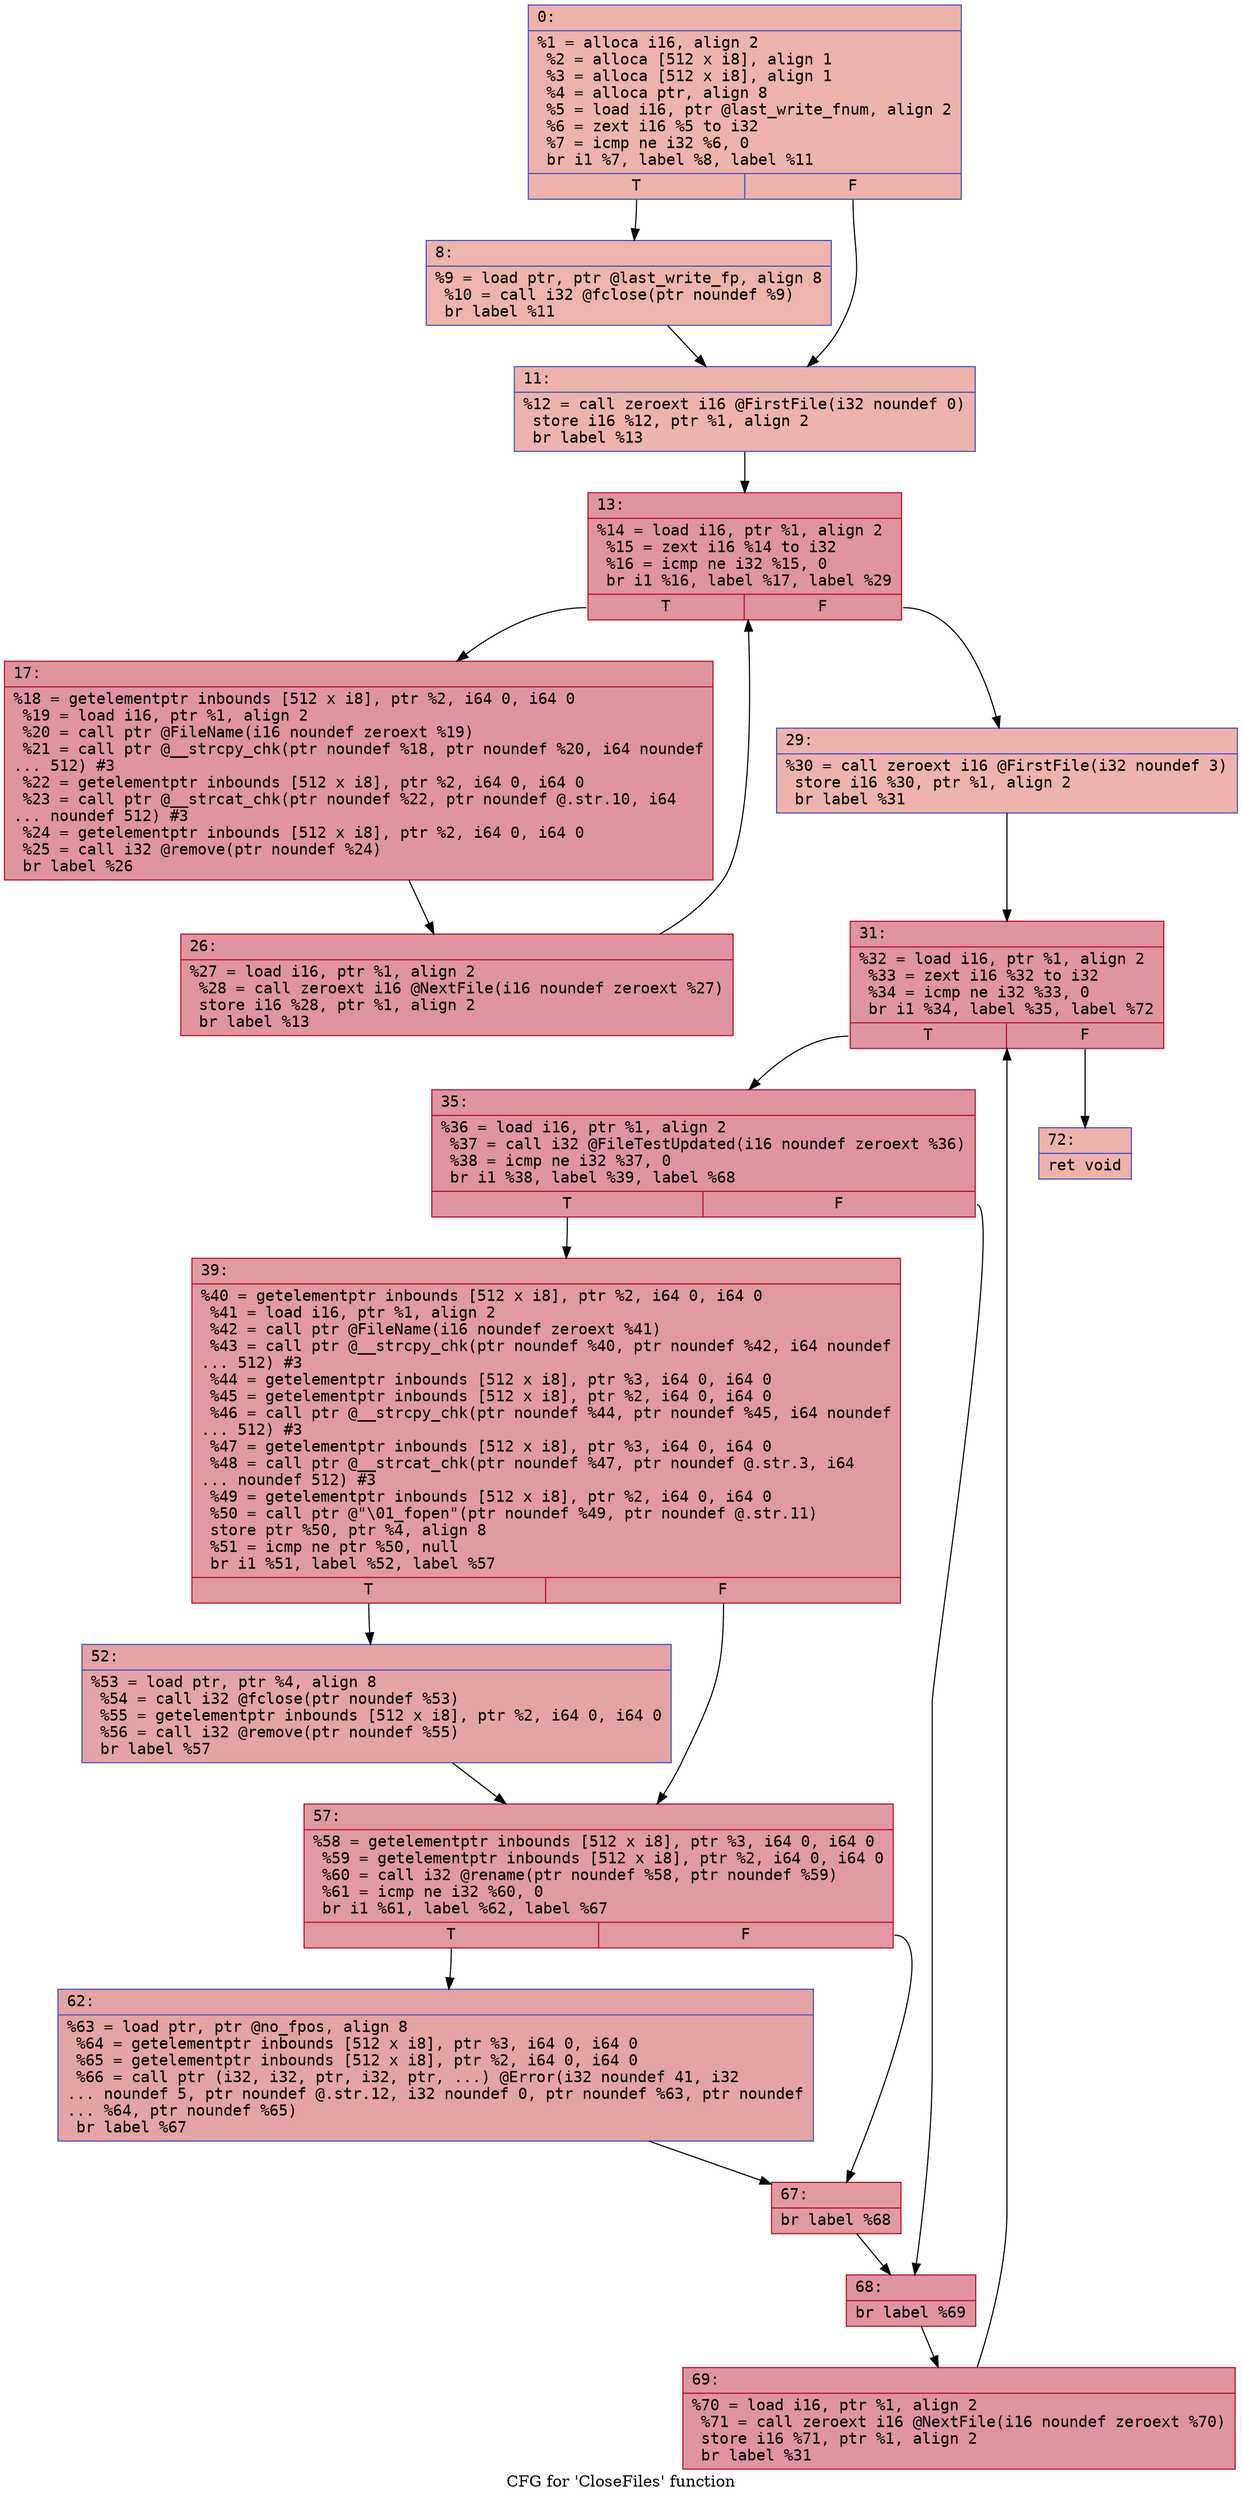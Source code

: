 digraph "CFG for 'CloseFiles' function" {
	label="CFG for 'CloseFiles' function";

	Node0x60000318a710 [shape=record,color="#3d50c3ff", style=filled, fillcolor="#d6524470" fontname="Courier",label="{0:\l|  %1 = alloca i16, align 2\l  %2 = alloca [512 x i8], align 1\l  %3 = alloca [512 x i8], align 1\l  %4 = alloca ptr, align 8\l  %5 = load i16, ptr @last_write_fnum, align 2\l  %6 = zext i16 %5 to i32\l  %7 = icmp ne i32 %6, 0\l  br i1 %7, label %8, label %11\l|{<s0>T|<s1>F}}"];
	Node0x60000318a710:s0 -> Node0x60000318a7b0[tooltip="0 -> 8\nProbability 62.50%" ];
	Node0x60000318a710:s1 -> Node0x60000318a800[tooltip="0 -> 11\nProbability 37.50%" ];
	Node0x60000318a7b0 [shape=record,color="#3d50c3ff", style=filled, fillcolor="#d8564670" fontname="Courier",label="{8:\l|  %9 = load ptr, ptr @last_write_fp, align 8\l  %10 = call i32 @fclose(ptr noundef %9)\l  br label %11\l}"];
	Node0x60000318a7b0 -> Node0x60000318a800[tooltip="8 -> 11\nProbability 100.00%" ];
	Node0x60000318a800 [shape=record,color="#3d50c3ff", style=filled, fillcolor="#d6524470" fontname="Courier",label="{11:\l|  %12 = call zeroext i16 @FirstFile(i32 noundef 0)\l  store i16 %12, ptr %1, align 2\l  br label %13\l}"];
	Node0x60000318a800 -> Node0x60000318a850[tooltip="11 -> 13\nProbability 100.00%" ];
	Node0x60000318a850 [shape=record,color="#b70d28ff", style=filled, fillcolor="#b70d2870" fontname="Courier",label="{13:\l|  %14 = load i16, ptr %1, align 2\l  %15 = zext i16 %14 to i32\l  %16 = icmp ne i32 %15, 0\l  br i1 %16, label %17, label %29\l|{<s0>T|<s1>F}}"];
	Node0x60000318a850:s0 -> Node0x60000318a8a0[tooltip="13 -> 17\nProbability 96.88%" ];
	Node0x60000318a850:s1 -> Node0x60000318a940[tooltip="13 -> 29\nProbability 3.12%" ];
	Node0x60000318a8a0 [shape=record,color="#b70d28ff", style=filled, fillcolor="#b70d2870" fontname="Courier",label="{17:\l|  %18 = getelementptr inbounds [512 x i8], ptr %2, i64 0, i64 0\l  %19 = load i16, ptr %1, align 2\l  %20 = call ptr @FileName(i16 noundef zeroext %19)\l  %21 = call ptr @__strcpy_chk(ptr noundef %18, ptr noundef %20, i64 noundef\l... 512) #3\l  %22 = getelementptr inbounds [512 x i8], ptr %2, i64 0, i64 0\l  %23 = call ptr @__strcat_chk(ptr noundef %22, ptr noundef @.str.10, i64\l... noundef 512) #3\l  %24 = getelementptr inbounds [512 x i8], ptr %2, i64 0, i64 0\l  %25 = call i32 @remove(ptr noundef %24)\l  br label %26\l}"];
	Node0x60000318a8a0 -> Node0x60000318a8f0[tooltip="17 -> 26\nProbability 100.00%" ];
	Node0x60000318a8f0 [shape=record,color="#b70d28ff", style=filled, fillcolor="#b70d2870" fontname="Courier",label="{26:\l|  %27 = load i16, ptr %1, align 2\l  %28 = call zeroext i16 @NextFile(i16 noundef zeroext %27)\l  store i16 %28, ptr %1, align 2\l  br label %13\l}"];
	Node0x60000318a8f0 -> Node0x60000318a850[tooltip="26 -> 13\nProbability 100.00%" ];
	Node0x60000318a940 [shape=record,color="#3d50c3ff", style=filled, fillcolor="#d6524470" fontname="Courier",label="{29:\l|  %30 = call zeroext i16 @FirstFile(i32 noundef 3)\l  store i16 %30, ptr %1, align 2\l  br label %31\l}"];
	Node0x60000318a940 -> Node0x60000318a990[tooltip="29 -> 31\nProbability 100.00%" ];
	Node0x60000318a990 [shape=record,color="#b70d28ff", style=filled, fillcolor="#b70d2870" fontname="Courier",label="{31:\l|  %32 = load i16, ptr %1, align 2\l  %33 = zext i16 %32 to i32\l  %34 = icmp ne i32 %33, 0\l  br i1 %34, label %35, label %72\l|{<s0>T|<s1>F}}"];
	Node0x60000318a990:s0 -> Node0x60000318a9e0[tooltip="31 -> 35\nProbability 96.88%" ];
	Node0x60000318a990:s1 -> Node0x60000318ac60[tooltip="31 -> 72\nProbability 3.12%" ];
	Node0x60000318a9e0 [shape=record,color="#b70d28ff", style=filled, fillcolor="#b70d2870" fontname="Courier",label="{35:\l|  %36 = load i16, ptr %1, align 2\l  %37 = call i32 @FileTestUpdated(i16 noundef zeroext %36)\l  %38 = icmp ne i32 %37, 0\l  br i1 %38, label %39, label %68\l|{<s0>T|<s1>F}}"];
	Node0x60000318a9e0:s0 -> Node0x60000318aa30[tooltip="35 -> 39\nProbability 62.50%" ];
	Node0x60000318a9e0:s1 -> Node0x60000318abc0[tooltip="35 -> 68\nProbability 37.50%" ];
	Node0x60000318aa30 [shape=record,color="#b70d28ff", style=filled, fillcolor="#bb1b2c70" fontname="Courier",label="{39:\l|  %40 = getelementptr inbounds [512 x i8], ptr %2, i64 0, i64 0\l  %41 = load i16, ptr %1, align 2\l  %42 = call ptr @FileName(i16 noundef zeroext %41)\l  %43 = call ptr @__strcpy_chk(ptr noundef %40, ptr noundef %42, i64 noundef\l... 512) #3\l  %44 = getelementptr inbounds [512 x i8], ptr %3, i64 0, i64 0\l  %45 = getelementptr inbounds [512 x i8], ptr %2, i64 0, i64 0\l  %46 = call ptr @__strcpy_chk(ptr noundef %44, ptr noundef %45, i64 noundef\l... 512) #3\l  %47 = getelementptr inbounds [512 x i8], ptr %3, i64 0, i64 0\l  %48 = call ptr @__strcat_chk(ptr noundef %47, ptr noundef @.str.3, i64\l... noundef 512) #3\l  %49 = getelementptr inbounds [512 x i8], ptr %2, i64 0, i64 0\l  %50 = call ptr @\"\\01_fopen\"(ptr noundef %49, ptr noundef @.str.11)\l  store ptr %50, ptr %4, align 8\l  %51 = icmp ne ptr %50, null\l  br i1 %51, label %52, label %57\l|{<s0>T|<s1>F}}"];
	Node0x60000318aa30:s0 -> Node0x60000318aa80[tooltip="39 -> 52\nProbability 62.50%" ];
	Node0x60000318aa30:s1 -> Node0x60000318aad0[tooltip="39 -> 57\nProbability 37.50%" ];
	Node0x60000318aa80 [shape=record,color="#3d50c3ff", style=filled, fillcolor="#c32e3170" fontname="Courier",label="{52:\l|  %53 = load ptr, ptr %4, align 8\l  %54 = call i32 @fclose(ptr noundef %53)\l  %55 = getelementptr inbounds [512 x i8], ptr %2, i64 0, i64 0\l  %56 = call i32 @remove(ptr noundef %55)\l  br label %57\l}"];
	Node0x60000318aa80 -> Node0x60000318aad0[tooltip="52 -> 57\nProbability 100.00%" ];
	Node0x60000318aad0 [shape=record,color="#b70d28ff", style=filled, fillcolor="#bb1b2c70" fontname="Courier",label="{57:\l|  %58 = getelementptr inbounds [512 x i8], ptr %3, i64 0, i64 0\l  %59 = getelementptr inbounds [512 x i8], ptr %2, i64 0, i64 0\l  %60 = call i32 @rename(ptr noundef %58, ptr noundef %59)\l  %61 = icmp ne i32 %60, 0\l  br i1 %61, label %62, label %67\l|{<s0>T|<s1>F}}"];
	Node0x60000318aad0:s0 -> Node0x60000318ab20[tooltip="57 -> 62\nProbability 62.50%" ];
	Node0x60000318aad0:s1 -> Node0x60000318ab70[tooltip="57 -> 67\nProbability 37.50%" ];
	Node0x60000318ab20 [shape=record,color="#3d50c3ff", style=filled, fillcolor="#c32e3170" fontname="Courier",label="{62:\l|  %63 = load ptr, ptr @no_fpos, align 8\l  %64 = getelementptr inbounds [512 x i8], ptr %3, i64 0, i64 0\l  %65 = getelementptr inbounds [512 x i8], ptr %2, i64 0, i64 0\l  %66 = call ptr (i32, i32, ptr, i32, ptr, ...) @Error(i32 noundef 41, i32\l... noundef 5, ptr noundef @.str.12, i32 noundef 0, ptr noundef %63, ptr noundef\l... %64, ptr noundef %65)\l  br label %67\l}"];
	Node0x60000318ab20 -> Node0x60000318ab70[tooltip="62 -> 67\nProbability 100.00%" ];
	Node0x60000318ab70 [shape=record,color="#b70d28ff", style=filled, fillcolor="#bb1b2c70" fontname="Courier",label="{67:\l|  br label %68\l}"];
	Node0x60000318ab70 -> Node0x60000318abc0[tooltip="67 -> 68\nProbability 100.00%" ];
	Node0x60000318abc0 [shape=record,color="#b70d28ff", style=filled, fillcolor="#b70d2870" fontname="Courier",label="{68:\l|  br label %69\l}"];
	Node0x60000318abc0 -> Node0x60000318ac10[tooltip="68 -> 69\nProbability 100.00%" ];
	Node0x60000318ac10 [shape=record,color="#b70d28ff", style=filled, fillcolor="#b70d2870" fontname="Courier",label="{69:\l|  %70 = load i16, ptr %1, align 2\l  %71 = call zeroext i16 @NextFile(i16 noundef zeroext %70)\l  store i16 %71, ptr %1, align 2\l  br label %31\l}"];
	Node0x60000318ac10 -> Node0x60000318a990[tooltip="69 -> 31\nProbability 100.00%" ];
	Node0x60000318ac60 [shape=record,color="#3d50c3ff", style=filled, fillcolor="#d6524470" fontname="Courier",label="{72:\l|  ret void\l}"];
}

